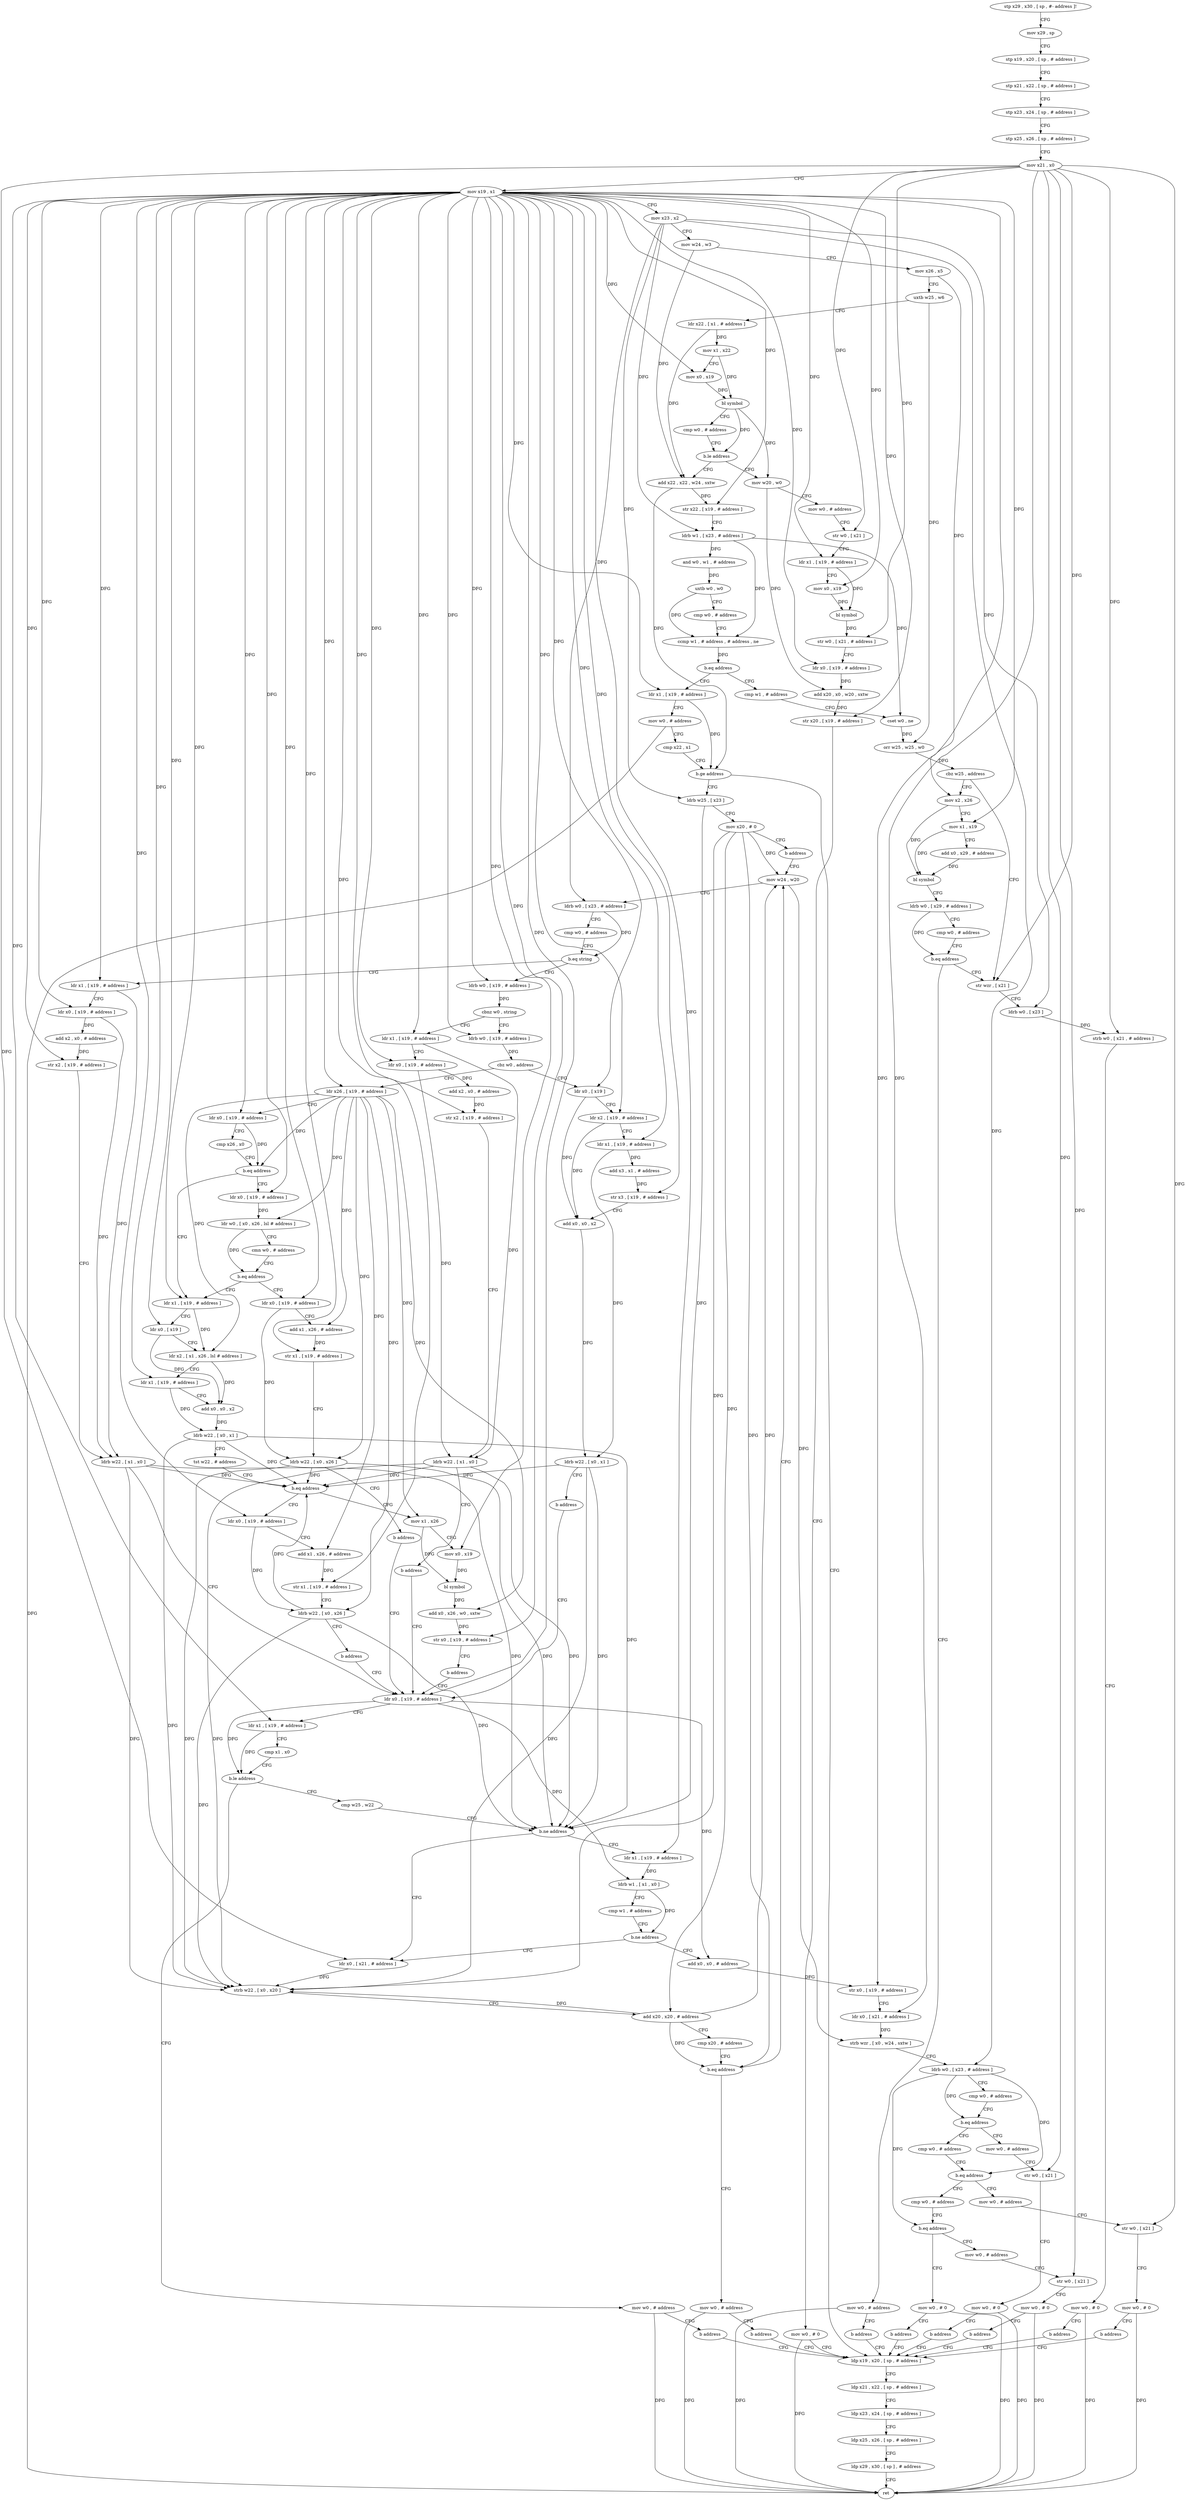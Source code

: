 digraph "func" {
"4321284" [label = "stp x29 , x30 , [ sp , #- address ]!" ]
"4321288" [label = "mov x29 , sp" ]
"4321292" [label = "stp x19 , x20 , [ sp , # address ]" ]
"4321296" [label = "stp x21 , x22 , [ sp , # address ]" ]
"4321300" [label = "stp x23 , x24 , [ sp , # address ]" ]
"4321304" [label = "stp x25 , x26 , [ sp , # address ]" ]
"4321308" [label = "mov x21 , x0" ]
"4321312" [label = "mov x19 , x1" ]
"4321316" [label = "mov x23 , x2" ]
"4321320" [label = "mov w24 , w3" ]
"4321324" [label = "mov x26 , x5" ]
"4321328" [label = "uxtb w25 , w6" ]
"4321332" [label = "ldr x22 , [ x1 , # address ]" ]
"4321336" [label = "mov x1 , x22" ]
"4321340" [label = "mov x0 , x19" ]
"4321344" [label = "bl symbol" ]
"4321348" [label = "cmp w0 , # address" ]
"4321352" [label = "b.le address" ]
"4321424" [label = "add x22 , x22 , w24 , sxtw" ]
"4321356" [label = "mov w20 , w0" ]
"4321428" [label = "str x22 , [ x19 , # address ]" ]
"4321432" [label = "ldrb w1 , [ x23 , # address ]" ]
"4321436" [label = "and w0 , w1 , # address" ]
"4321440" [label = "uxtb w0 , w0" ]
"4321444" [label = "cmp w0 , # address" ]
"4321448" [label = "ccmp w1 , # address , # address , ne" ]
"4321452" [label = "b.eq address" ]
"4321492" [label = "ldr x1 , [ x19 , # address ]" ]
"4321456" [label = "cmp w1 , # address" ]
"4321360" [label = "mov w0 , # address" ]
"4321364" [label = "str w0 , [ x21 ]" ]
"4321368" [label = "ldr x1 , [ x19 , # address ]" ]
"4321372" [label = "mov x0 , x19" ]
"4321376" [label = "bl symbol" ]
"4321380" [label = "str w0 , [ x21 , # address ]" ]
"4321384" [label = "ldr x0 , [ x19 , # address ]" ]
"4321388" [label = "add x20 , x0 , w20 , sxtw" ]
"4321392" [label = "str x20 , [ x19 , # address ]" ]
"4321396" [label = "mov w0 , # 0" ]
"4321400" [label = "ldp x19 , x20 , [ sp , # address ]" ]
"4321496" [label = "mov w0 , # address" ]
"4321500" [label = "cmp x22 , x1" ]
"4321504" [label = "b.ge address" ]
"4321508" [label = "ldrb w25 , [ x23 ]" ]
"4321460" [label = "cset w0 , ne" ]
"4321464" [label = "orr w25 , w25 , w0" ]
"4321468" [label = "cbz w25 , address" ]
"4321916" [label = "mov x2 , x26" ]
"4321472" [label = "str wzr , [ x21 ]" ]
"4321404" [label = "ldp x21 , x22 , [ sp , # address ]" ]
"4321408" [label = "ldp x23 , x24 , [ sp , # address ]" ]
"4321412" [label = "ldp x25 , x26 , [ sp , # address ]" ]
"4321416" [label = "ldp x29 , x30 , [ sp ] , # address" ]
"4321420" [label = "ret" ]
"4321512" [label = "mov x20 , # 0" ]
"4321516" [label = "b address" ]
"4321740" [label = "mov w24 , w20" ]
"4321920" [label = "mov x1 , x19" ]
"4321924" [label = "add x0 , x29 , # address" ]
"4321928" [label = "bl symbol" ]
"4321932" [label = "ldrb w0 , [ x29 , # address ]" ]
"4321936" [label = "cmp w0 , # address" ]
"4321940" [label = "b.eq address" ]
"4321944" [label = "mov w0 , # address" ]
"4321476" [label = "ldrb w0 , [ x23 ]" ]
"4321480" [label = "strb w0 , [ x21 , # address ]" ]
"4321484" [label = "mov w0 , # 0" ]
"4321488" [label = "b address" ]
"4321744" [label = "ldrb w0 , [ x23 , # address ]" ]
"4321748" [label = "cmp w0 , # address" ]
"4321752" [label = "b.eq string" ]
"4321520" [label = "ldrb w0 , [ x19 , # address ]" ]
"4321756" [label = "ldr x1 , [ x19 , # address ]" ]
"4321948" [label = "b address" ]
"4321524" [label = "cbnz w0 , string" ]
"4321552" [label = "ldrb w0 , [ x19 , # address ]" ]
"4321528" [label = "ldr x1 , [ x19 , # address ]" ]
"4321760" [label = "ldr x0 , [ x19 , # address ]" ]
"4321764" [label = "add x2 , x0 , # address" ]
"4321768" [label = "str x2 , [ x19 , # address ]" ]
"4321772" [label = "ldrb w22 , [ x1 , x0 ]" ]
"4321776" [label = "ldr x0 , [ x19 , # address ]" ]
"4321556" [label = "cbz w0 , address" ]
"4321688" [label = "ldr x0 , [ x19 ]" ]
"4321560" [label = "ldr x26 , [ x19 , # address ]" ]
"4321532" [label = "ldr x0 , [ x19 , # address ]" ]
"4321536" [label = "add x2 , x0 , # address" ]
"4321540" [label = "str x2 , [ x19 , # address ]" ]
"4321544" [label = "ldrb w22 , [ x1 , x0 ]" ]
"4321548" [label = "b address" ]
"4321952" [label = "mov w0 , # address" ]
"4321956" [label = "b address" ]
"4321792" [label = "cmp w25 , w22" ]
"4321796" [label = "b.ne address" ]
"4321720" [label = "ldr x0 , [ x21 , # address ]" ]
"4321800" [label = "ldr x1 , [ x19 , # address ]" ]
"4321692" [label = "ldr x2 , [ x19 , # address ]" ]
"4321696" [label = "ldr x1 , [ x19 , # address ]" ]
"4321700" [label = "add x3 , x1 , # address" ]
"4321704" [label = "str x3 , [ x19 , # address ]" ]
"4321708" [label = "add x0 , x0 , x2" ]
"4321712" [label = "ldrb w22 , [ x0 , x1 ]" ]
"4321716" [label = "b address" ]
"4321564" [label = "ldr x0 , [ x19 , # address ]" ]
"4321568" [label = "cmp x26 , x0" ]
"4321572" [label = "b.eq address" ]
"4321592" [label = "ldr x1 , [ x19 , # address ]" ]
"4321576" [label = "ldr x0 , [ x19 , # address ]" ]
"4321780" [label = "ldr x1 , [ x19 , # address ]" ]
"4321784" [label = "cmp x1 , x0" ]
"4321788" [label = "b.le address" ]
"4321724" [label = "strb w22 , [ x0 , x20 ]" ]
"4321728" [label = "add x20 , x20 , # address" ]
"4321732" [label = "cmp x20 , # address" ]
"4321736" [label = "b.eq address" ]
"4321960" [label = "mov w0 , # address" ]
"4321804" [label = "ldrb w1 , [ x1 , x0 ]" ]
"4321808" [label = "cmp w1 , # address" ]
"4321812" [label = "b.ne address" ]
"4321816" [label = "add x0 , x0 , # address" ]
"4321596" [label = "ldr x0 , [ x19 ]" ]
"4321600" [label = "ldr x2 , [ x1 , x26 , lsl # address ]" ]
"4321604" [label = "ldr x1 , [ x19 , # address ]" ]
"4321608" [label = "add x0 , x0 , x2" ]
"4321612" [label = "ldrb w22 , [ x0 , x1 ]" ]
"4321616" [label = "tst w22 , # address" ]
"4321620" [label = "b.eq address" ]
"4321664" [label = "mov x1 , x26" ]
"4321624" [label = "ldr x0 , [ x19 , # address ]" ]
"4321580" [label = "ldr w0 , [ x0 , x26 , lsl # address ]" ]
"4321584" [label = "cmn w0 , # address" ]
"4321588" [label = "b.eq address" ]
"4321644" [label = "ldr x0 , [ x19 , # address ]" ]
"4321964" [label = "b address" ]
"4321820" [label = "str x0 , [ x19 , # address ]" ]
"4321824" [label = "ldr x0 , [ x21 , # address ]" ]
"4321828" [label = "strb wzr , [ x0 , w24 , sxtw ]" ]
"4321832" [label = "ldrb w0 , [ x23 , # address ]" ]
"4321836" [label = "cmp w0 , # address" ]
"4321840" [label = "b.eq address" ]
"4321884" [label = "mov w0 , # address" ]
"4321844" [label = "cmp w0 , # address" ]
"4321668" [label = "mov x0 , x19" ]
"4321672" [label = "bl symbol" ]
"4321676" [label = "add x0 , x26 , w0 , sxtw" ]
"4321680" [label = "str x0 , [ x19 , # address ]" ]
"4321684" [label = "b address" ]
"4321628" [label = "add x1 , x26 , # address" ]
"4321632" [label = "str x1 , [ x19 , # address ]" ]
"4321636" [label = "ldrb w22 , [ x0 , x26 ]" ]
"4321640" [label = "b address" ]
"4321648" [label = "add x1 , x26 , # address" ]
"4321652" [label = "str x1 , [ x19 , # address ]" ]
"4321656" [label = "ldrb w22 , [ x0 , x26 ]" ]
"4321660" [label = "b address" ]
"4321888" [label = "str w0 , [ x21 ]" ]
"4321892" [label = "mov w0 , # 0" ]
"4321896" [label = "b address" ]
"4321848" [label = "b.eq address" ]
"4321900" [label = "mov w0 , # address" ]
"4321852" [label = "cmp w0 , # address" ]
"4321904" [label = "str w0 , [ x21 ]" ]
"4321908" [label = "mov w0 , # 0" ]
"4321912" [label = "b address" ]
"4321856" [label = "b.eq address" ]
"4321868" [label = "mov w0 , # address" ]
"4321860" [label = "mov w0 , # 0" ]
"4321872" [label = "str w0 , [ x21 ]" ]
"4321876" [label = "mov w0 , # 0" ]
"4321880" [label = "b address" ]
"4321864" [label = "b address" ]
"4321284" -> "4321288" [ label = "CFG" ]
"4321288" -> "4321292" [ label = "CFG" ]
"4321292" -> "4321296" [ label = "CFG" ]
"4321296" -> "4321300" [ label = "CFG" ]
"4321300" -> "4321304" [ label = "CFG" ]
"4321304" -> "4321308" [ label = "CFG" ]
"4321308" -> "4321312" [ label = "CFG" ]
"4321308" -> "4321364" [ label = "DFG" ]
"4321308" -> "4321380" [ label = "DFG" ]
"4321308" -> "4321472" [ label = "DFG" ]
"4321308" -> "4321480" [ label = "DFG" ]
"4321308" -> "4321720" [ label = "DFG" ]
"4321308" -> "4321824" [ label = "DFG" ]
"4321308" -> "4321888" [ label = "DFG" ]
"4321308" -> "4321904" [ label = "DFG" ]
"4321308" -> "4321872" [ label = "DFG" ]
"4321312" -> "4321316" [ label = "CFG" ]
"4321312" -> "4321340" [ label = "DFG" ]
"4321312" -> "4321428" [ label = "DFG" ]
"4321312" -> "4321368" [ label = "DFG" ]
"4321312" -> "4321372" [ label = "DFG" ]
"4321312" -> "4321384" [ label = "DFG" ]
"4321312" -> "4321392" [ label = "DFG" ]
"4321312" -> "4321492" [ label = "DFG" ]
"4321312" -> "4321520" [ label = "DFG" ]
"4321312" -> "4321756" [ label = "DFG" ]
"4321312" -> "4321760" [ label = "DFG" ]
"4321312" -> "4321768" [ label = "DFG" ]
"4321312" -> "4321920" [ label = "DFG" ]
"4321312" -> "4321552" [ label = "DFG" ]
"4321312" -> "4321528" [ label = "DFG" ]
"4321312" -> "4321532" [ label = "DFG" ]
"4321312" -> "4321540" [ label = "DFG" ]
"4321312" -> "4321776" [ label = "DFG" ]
"4321312" -> "4321780" [ label = "DFG" ]
"4321312" -> "4321688" [ label = "DFG" ]
"4321312" -> "4321692" [ label = "DFG" ]
"4321312" -> "4321696" [ label = "DFG" ]
"4321312" -> "4321704" [ label = "DFG" ]
"4321312" -> "4321560" [ label = "DFG" ]
"4321312" -> "4321564" [ label = "DFG" ]
"4321312" -> "4321592" [ label = "DFG" ]
"4321312" -> "4321596" [ label = "DFG" ]
"4321312" -> "4321604" [ label = "DFG" ]
"4321312" -> "4321576" [ label = "DFG" ]
"4321312" -> "4321800" [ label = "DFG" ]
"4321312" -> "4321668" [ label = "DFG" ]
"4321312" -> "4321680" [ label = "DFG" ]
"4321312" -> "4321624" [ label = "DFG" ]
"4321312" -> "4321632" [ label = "DFG" ]
"4321312" -> "4321644" [ label = "DFG" ]
"4321312" -> "4321652" [ label = "DFG" ]
"4321312" -> "4321820" [ label = "DFG" ]
"4321316" -> "4321320" [ label = "CFG" ]
"4321316" -> "4321432" [ label = "DFG" ]
"4321316" -> "4321508" [ label = "DFG" ]
"4321316" -> "4321744" [ label = "DFG" ]
"4321316" -> "4321476" [ label = "DFG" ]
"4321316" -> "4321832" [ label = "DFG" ]
"4321320" -> "4321324" [ label = "CFG" ]
"4321320" -> "4321424" [ label = "DFG" ]
"4321324" -> "4321328" [ label = "CFG" ]
"4321324" -> "4321916" [ label = "DFG" ]
"4321328" -> "4321332" [ label = "CFG" ]
"4321328" -> "4321464" [ label = "DFG" ]
"4321332" -> "4321336" [ label = "DFG" ]
"4321332" -> "4321424" [ label = "DFG" ]
"4321336" -> "4321340" [ label = "CFG" ]
"4321336" -> "4321344" [ label = "DFG" ]
"4321340" -> "4321344" [ label = "DFG" ]
"4321344" -> "4321348" [ label = "CFG" ]
"4321344" -> "4321352" [ label = "DFG" ]
"4321344" -> "4321356" [ label = "DFG" ]
"4321348" -> "4321352" [ label = "CFG" ]
"4321352" -> "4321424" [ label = "CFG" ]
"4321352" -> "4321356" [ label = "CFG" ]
"4321424" -> "4321428" [ label = "DFG" ]
"4321424" -> "4321504" [ label = "DFG" ]
"4321356" -> "4321360" [ label = "CFG" ]
"4321356" -> "4321388" [ label = "DFG" ]
"4321428" -> "4321432" [ label = "CFG" ]
"4321432" -> "4321436" [ label = "DFG" ]
"4321432" -> "4321448" [ label = "DFG" ]
"4321432" -> "4321460" [ label = "DFG" ]
"4321436" -> "4321440" [ label = "DFG" ]
"4321440" -> "4321444" [ label = "CFG" ]
"4321440" -> "4321448" [ label = "DFG" ]
"4321444" -> "4321448" [ label = "CFG" ]
"4321448" -> "4321452" [ label = "DFG" ]
"4321452" -> "4321492" [ label = "CFG" ]
"4321452" -> "4321456" [ label = "CFG" ]
"4321492" -> "4321496" [ label = "CFG" ]
"4321492" -> "4321504" [ label = "DFG" ]
"4321456" -> "4321460" [ label = "CFG" ]
"4321360" -> "4321364" [ label = "CFG" ]
"4321364" -> "4321368" [ label = "CFG" ]
"4321368" -> "4321372" [ label = "CFG" ]
"4321368" -> "4321376" [ label = "DFG" ]
"4321372" -> "4321376" [ label = "DFG" ]
"4321376" -> "4321380" [ label = "DFG" ]
"4321380" -> "4321384" [ label = "CFG" ]
"4321384" -> "4321388" [ label = "DFG" ]
"4321388" -> "4321392" [ label = "DFG" ]
"4321392" -> "4321396" [ label = "CFG" ]
"4321396" -> "4321400" [ label = "CFG" ]
"4321396" -> "4321420" [ label = "DFG" ]
"4321400" -> "4321404" [ label = "CFG" ]
"4321496" -> "4321500" [ label = "CFG" ]
"4321496" -> "4321420" [ label = "DFG" ]
"4321500" -> "4321504" [ label = "CFG" ]
"4321504" -> "4321400" [ label = "CFG" ]
"4321504" -> "4321508" [ label = "CFG" ]
"4321508" -> "4321512" [ label = "CFG" ]
"4321508" -> "4321796" [ label = "DFG" ]
"4321460" -> "4321464" [ label = "DFG" ]
"4321464" -> "4321468" [ label = "DFG" ]
"4321468" -> "4321916" [ label = "CFG" ]
"4321468" -> "4321472" [ label = "CFG" ]
"4321916" -> "4321920" [ label = "CFG" ]
"4321916" -> "4321928" [ label = "DFG" ]
"4321472" -> "4321476" [ label = "CFG" ]
"4321404" -> "4321408" [ label = "CFG" ]
"4321408" -> "4321412" [ label = "CFG" ]
"4321412" -> "4321416" [ label = "CFG" ]
"4321416" -> "4321420" [ label = "CFG" ]
"4321512" -> "4321516" [ label = "CFG" ]
"4321512" -> "4321740" [ label = "DFG" ]
"4321512" -> "4321724" [ label = "DFG" ]
"4321512" -> "4321728" [ label = "DFG" ]
"4321512" -> "4321736" [ label = "DFG" ]
"4321516" -> "4321740" [ label = "CFG" ]
"4321740" -> "4321744" [ label = "CFG" ]
"4321740" -> "4321828" [ label = "DFG" ]
"4321920" -> "4321924" [ label = "CFG" ]
"4321920" -> "4321928" [ label = "DFG" ]
"4321924" -> "4321928" [ label = "DFG" ]
"4321928" -> "4321932" [ label = "CFG" ]
"4321932" -> "4321936" [ label = "CFG" ]
"4321932" -> "4321940" [ label = "DFG" ]
"4321936" -> "4321940" [ label = "CFG" ]
"4321940" -> "4321472" [ label = "CFG" ]
"4321940" -> "4321944" [ label = "CFG" ]
"4321944" -> "4321948" [ label = "CFG" ]
"4321944" -> "4321420" [ label = "DFG" ]
"4321476" -> "4321480" [ label = "DFG" ]
"4321480" -> "4321484" [ label = "CFG" ]
"4321484" -> "4321488" [ label = "CFG" ]
"4321484" -> "4321420" [ label = "DFG" ]
"4321488" -> "4321400" [ label = "CFG" ]
"4321744" -> "4321748" [ label = "CFG" ]
"4321744" -> "4321752" [ label = "DFG" ]
"4321748" -> "4321752" [ label = "CFG" ]
"4321752" -> "4321520" [ label = "CFG" ]
"4321752" -> "4321756" [ label = "CFG" ]
"4321520" -> "4321524" [ label = "DFG" ]
"4321756" -> "4321760" [ label = "CFG" ]
"4321756" -> "4321772" [ label = "DFG" ]
"4321948" -> "4321400" [ label = "CFG" ]
"4321524" -> "4321552" [ label = "CFG" ]
"4321524" -> "4321528" [ label = "CFG" ]
"4321552" -> "4321556" [ label = "DFG" ]
"4321528" -> "4321532" [ label = "CFG" ]
"4321528" -> "4321544" [ label = "DFG" ]
"4321760" -> "4321764" [ label = "DFG" ]
"4321760" -> "4321772" [ label = "DFG" ]
"4321764" -> "4321768" [ label = "DFG" ]
"4321768" -> "4321772" [ label = "CFG" ]
"4321772" -> "4321776" [ label = "CFG" ]
"4321772" -> "4321796" [ label = "DFG" ]
"4321772" -> "4321620" [ label = "DFG" ]
"4321772" -> "4321724" [ label = "DFG" ]
"4321776" -> "4321780" [ label = "CFG" ]
"4321776" -> "4321788" [ label = "DFG" ]
"4321776" -> "4321804" [ label = "DFG" ]
"4321776" -> "4321816" [ label = "DFG" ]
"4321556" -> "4321688" [ label = "CFG" ]
"4321556" -> "4321560" [ label = "CFG" ]
"4321688" -> "4321692" [ label = "CFG" ]
"4321688" -> "4321708" [ label = "DFG" ]
"4321560" -> "4321564" [ label = "CFG" ]
"4321560" -> "4321572" [ label = "DFG" ]
"4321560" -> "4321600" [ label = "DFG" ]
"4321560" -> "4321580" [ label = "DFG" ]
"4321560" -> "4321664" [ label = "DFG" ]
"4321560" -> "4321676" [ label = "DFG" ]
"4321560" -> "4321628" [ label = "DFG" ]
"4321560" -> "4321636" [ label = "DFG" ]
"4321560" -> "4321648" [ label = "DFG" ]
"4321560" -> "4321656" [ label = "DFG" ]
"4321532" -> "4321536" [ label = "DFG" ]
"4321532" -> "4321544" [ label = "DFG" ]
"4321536" -> "4321540" [ label = "DFG" ]
"4321540" -> "4321544" [ label = "CFG" ]
"4321544" -> "4321548" [ label = "CFG" ]
"4321544" -> "4321796" [ label = "DFG" ]
"4321544" -> "4321620" [ label = "DFG" ]
"4321544" -> "4321724" [ label = "DFG" ]
"4321548" -> "4321776" [ label = "CFG" ]
"4321952" -> "4321956" [ label = "CFG" ]
"4321952" -> "4321420" [ label = "DFG" ]
"4321956" -> "4321400" [ label = "CFG" ]
"4321792" -> "4321796" [ label = "CFG" ]
"4321796" -> "4321720" [ label = "CFG" ]
"4321796" -> "4321800" [ label = "CFG" ]
"4321720" -> "4321724" [ label = "DFG" ]
"4321800" -> "4321804" [ label = "DFG" ]
"4321692" -> "4321696" [ label = "CFG" ]
"4321692" -> "4321708" [ label = "DFG" ]
"4321696" -> "4321700" [ label = "DFG" ]
"4321696" -> "4321712" [ label = "DFG" ]
"4321700" -> "4321704" [ label = "DFG" ]
"4321704" -> "4321708" [ label = "CFG" ]
"4321708" -> "4321712" [ label = "DFG" ]
"4321712" -> "4321716" [ label = "CFG" ]
"4321712" -> "4321796" [ label = "DFG" ]
"4321712" -> "4321620" [ label = "DFG" ]
"4321712" -> "4321724" [ label = "DFG" ]
"4321716" -> "4321776" [ label = "CFG" ]
"4321564" -> "4321568" [ label = "CFG" ]
"4321564" -> "4321572" [ label = "DFG" ]
"4321568" -> "4321572" [ label = "CFG" ]
"4321572" -> "4321592" [ label = "CFG" ]
"4321572" -> "4321576" [ label = "CFG" ]
"4321592" -> "4321596" [ label = "CFG" ]
"4321592" -> "4321600" [ label = "DFG" ]
"4321576" -> "4321580" [ label = "DFG" ]
"4321780" -> "4321784" [ label = "CFG" ]
"4321780" -> "4321788" [ label = "DFG" ]
"4321784" -> "4321788" [ label = "CFG" ]
"4321788" -> "4321952" [ label = "CFG" ]
"4321788" -> "4321792" [ label = "CFG" ]
"4321724" -> "4321728" [ label = "CFG" ]
"4321728" -> "4321732" [ label = "CFG" ]
"4321728" -> "4321740" [ label = "DFG" ]
"4321728" -> "4321724" [ label = "DFG" ]
"4321728" -> "4321736" [ label = "DFG" ]
"4321732" -> "4321736" [ label = "CFG" ]
"4321736" -> "4321960" [ label = "CFG" ]
"4321736" -> "4321740" [ label = "CFG" ]
"4321960" -> "4321964" [ label = "CFG" ]
"4321960" -> "4321420" [ label = "DFG" ]
"4321804" -> "4321808" [ label = "CFG" ]
"4321804" -> "4321812" [ label = "DFG" ]
"4321808" -> "4321812" [ label = "CFG" ]
"4321812" -> "4321720" [ label = "CFG" ]
"4321812" -> "4321816" [ label = "CFG" ]
"4321816" -> "4321820" [ label = "DFG" ]
"4321596" -> "4321600" [ label = "CFG" ]
"4321596" -> "4321608" [ label = "DFG" ]
"4321600" -> "4321604" [ label = "CFG" ]
"4321600" -> "4321608" [ label = "DFG" ]
"4321604" -> "4321608" [ label = "CFG" ]
"4321604" -> "4321612" [ label = "DFG" ]
"4321608" -> "4321612" [ label = "DFG" ]
"4321612" -> "4321616" [ label = "CFG" ]
"4321612" -> "4321796" [ label = "DFG" ]
"4321612" -> "4321620" [ label = "DFG" ]
"4321612" -> "4321724" [ label = "DFG" ]
"4321616" -> "4321620" [ label = "CFG" ]
"4321620" -> "4321664" [ label = "CFG" ]
"4321620" -> "4321624" [ label = "CFG" ]
"4321664" -> "4321668" [ label = "CFG" ]
"4321664" -> "4321672" [ label = "DFG" ]
"4321624" -> "4321628" [ label = "CFG" ]
"4321624" -> "4321636" [ label = "DFG" ]
"4321580" -> "4321584" [ label = "CFG" ]
"4321580" -> "4321588" [ label = "DFG" ]
"4321584" -> "4321588" [ label = "CFG" ]
"4321588" -> "4321644" [ label = "CFG" ]
"4321588" -> "4321592" [ label = "CFG" ]
"4321644" -> "4321648" [ label = "CFG" ]
"4321644" -> "4321656" [ label = "DFG" ]
"4321964" -> "4321400" [ label = "CFG" ]
"4321820" -> "4321824" [ label = "CFG" ]
"4321824" -> "4321828" [ label = "DFG" ]
"4321828" -> "4321832" [ label = "CFG" ]
"4321832" -> "4321836" [ label = "CFG" ]
"4321832" -> "4321840" [ label = "DFG" ]
"4321832" -> "4321848" [ label = "DFG" ]
"4321832" -> "4321856" [ label = "DFG" ]
"4321836" -> "4321840" [ label = "CFG" ]
"4321840" -> "4321884" [ label = "CFG" ]
"4321840" -> "4321844" [ label = "CFG" ]
"4321884" -> "4321888" [ label = "CFG" ]
"4321844" -> "4321848" [ label = "CFG" ]
"4321668" -> "4321672" [ label = "DFG" ]
"4321672" -> "4321676" [ label = "DFG" ]
"4321676" -> "4321680" [ label = "DFG" ]
"4321680" -> "4321684" [ label = "CFG" ]
"4321684" -> "4321776" [ label = "CFG" ]
"4321628" -> "4321632" [ label = "DFG" ]
"4321632" -> "4321636" [ label = "CFG" ]
"4321636" -> "4321640" [ label = "CFG" ]
"4321636" -> "4321796" [ label = "DFG" ]
"4321636" -> "4321620" [ label = "DFG" ]
"4321636" -> "4321724" [ label = "DFG" ]
"4321640" -> "4321776" [ label = "CFG" ]
"4321648" -> "4321652" [ label = "DFG" ]
"4321652" -> "4321656" [ label = "CFG" ]
"4321656" -> "4321660" [ label = "CFG" ]
"4321656" -> "4321796" [ label = "DFG" ]
"4321656" -> "4321620" [ label = "DFG" ]
"4321656" -> "4321724" [ label = "DFG" ]
"4321660" -> "4321776" [ label = "CFG" ]
"4321888" -> "4321892" [ label = "CFG" ]
"4321892" -> "4321896" [ label = "CFG" ]
"4321892" -> "4321420" [ label = "DFG" ]
"4321896" -> "4321400" [ label = "CFG" ]
"4321848" -> "4321900" [ label = "CFG" ]
"4321848" -> "4321852" [ label = "CFG" ]
"4321900" -> "4321904" [ label = "CFG" ]
"4321852" -> "4321856" [ label = "CFG" ]
"4321904" -> "4321908" [ label = "CFG" ]
"4321908" -> "4321912" [ label = "CFG" ]
"4321908" -> "4321420" [ label = "DFG" ]
"4321912" -> "4321400" [ label = "CFG" ]
"4321856" -> "4321868" [ label = "CFG" ]
"4321856" -> "4321860" [ label = "CFG" ]
"4321868" -> "4321872" [ label = "CFG" ]
"4321860" -> "4321864" [ label = "CFG" ]
"4321860" -> "4321420" [ label = "DFG" ]
"4321872" -> "4321876" [ label = "CFG" ]
"4321876" -> "4321880" [ label = "CFG" ]
"4321876" -> "4321420" [ label = "DFG" ]
"4321880" -> "4321400" [ label = "CFG" ]
"4321864" -> "4321400" [ label = "CFG" ]
}
